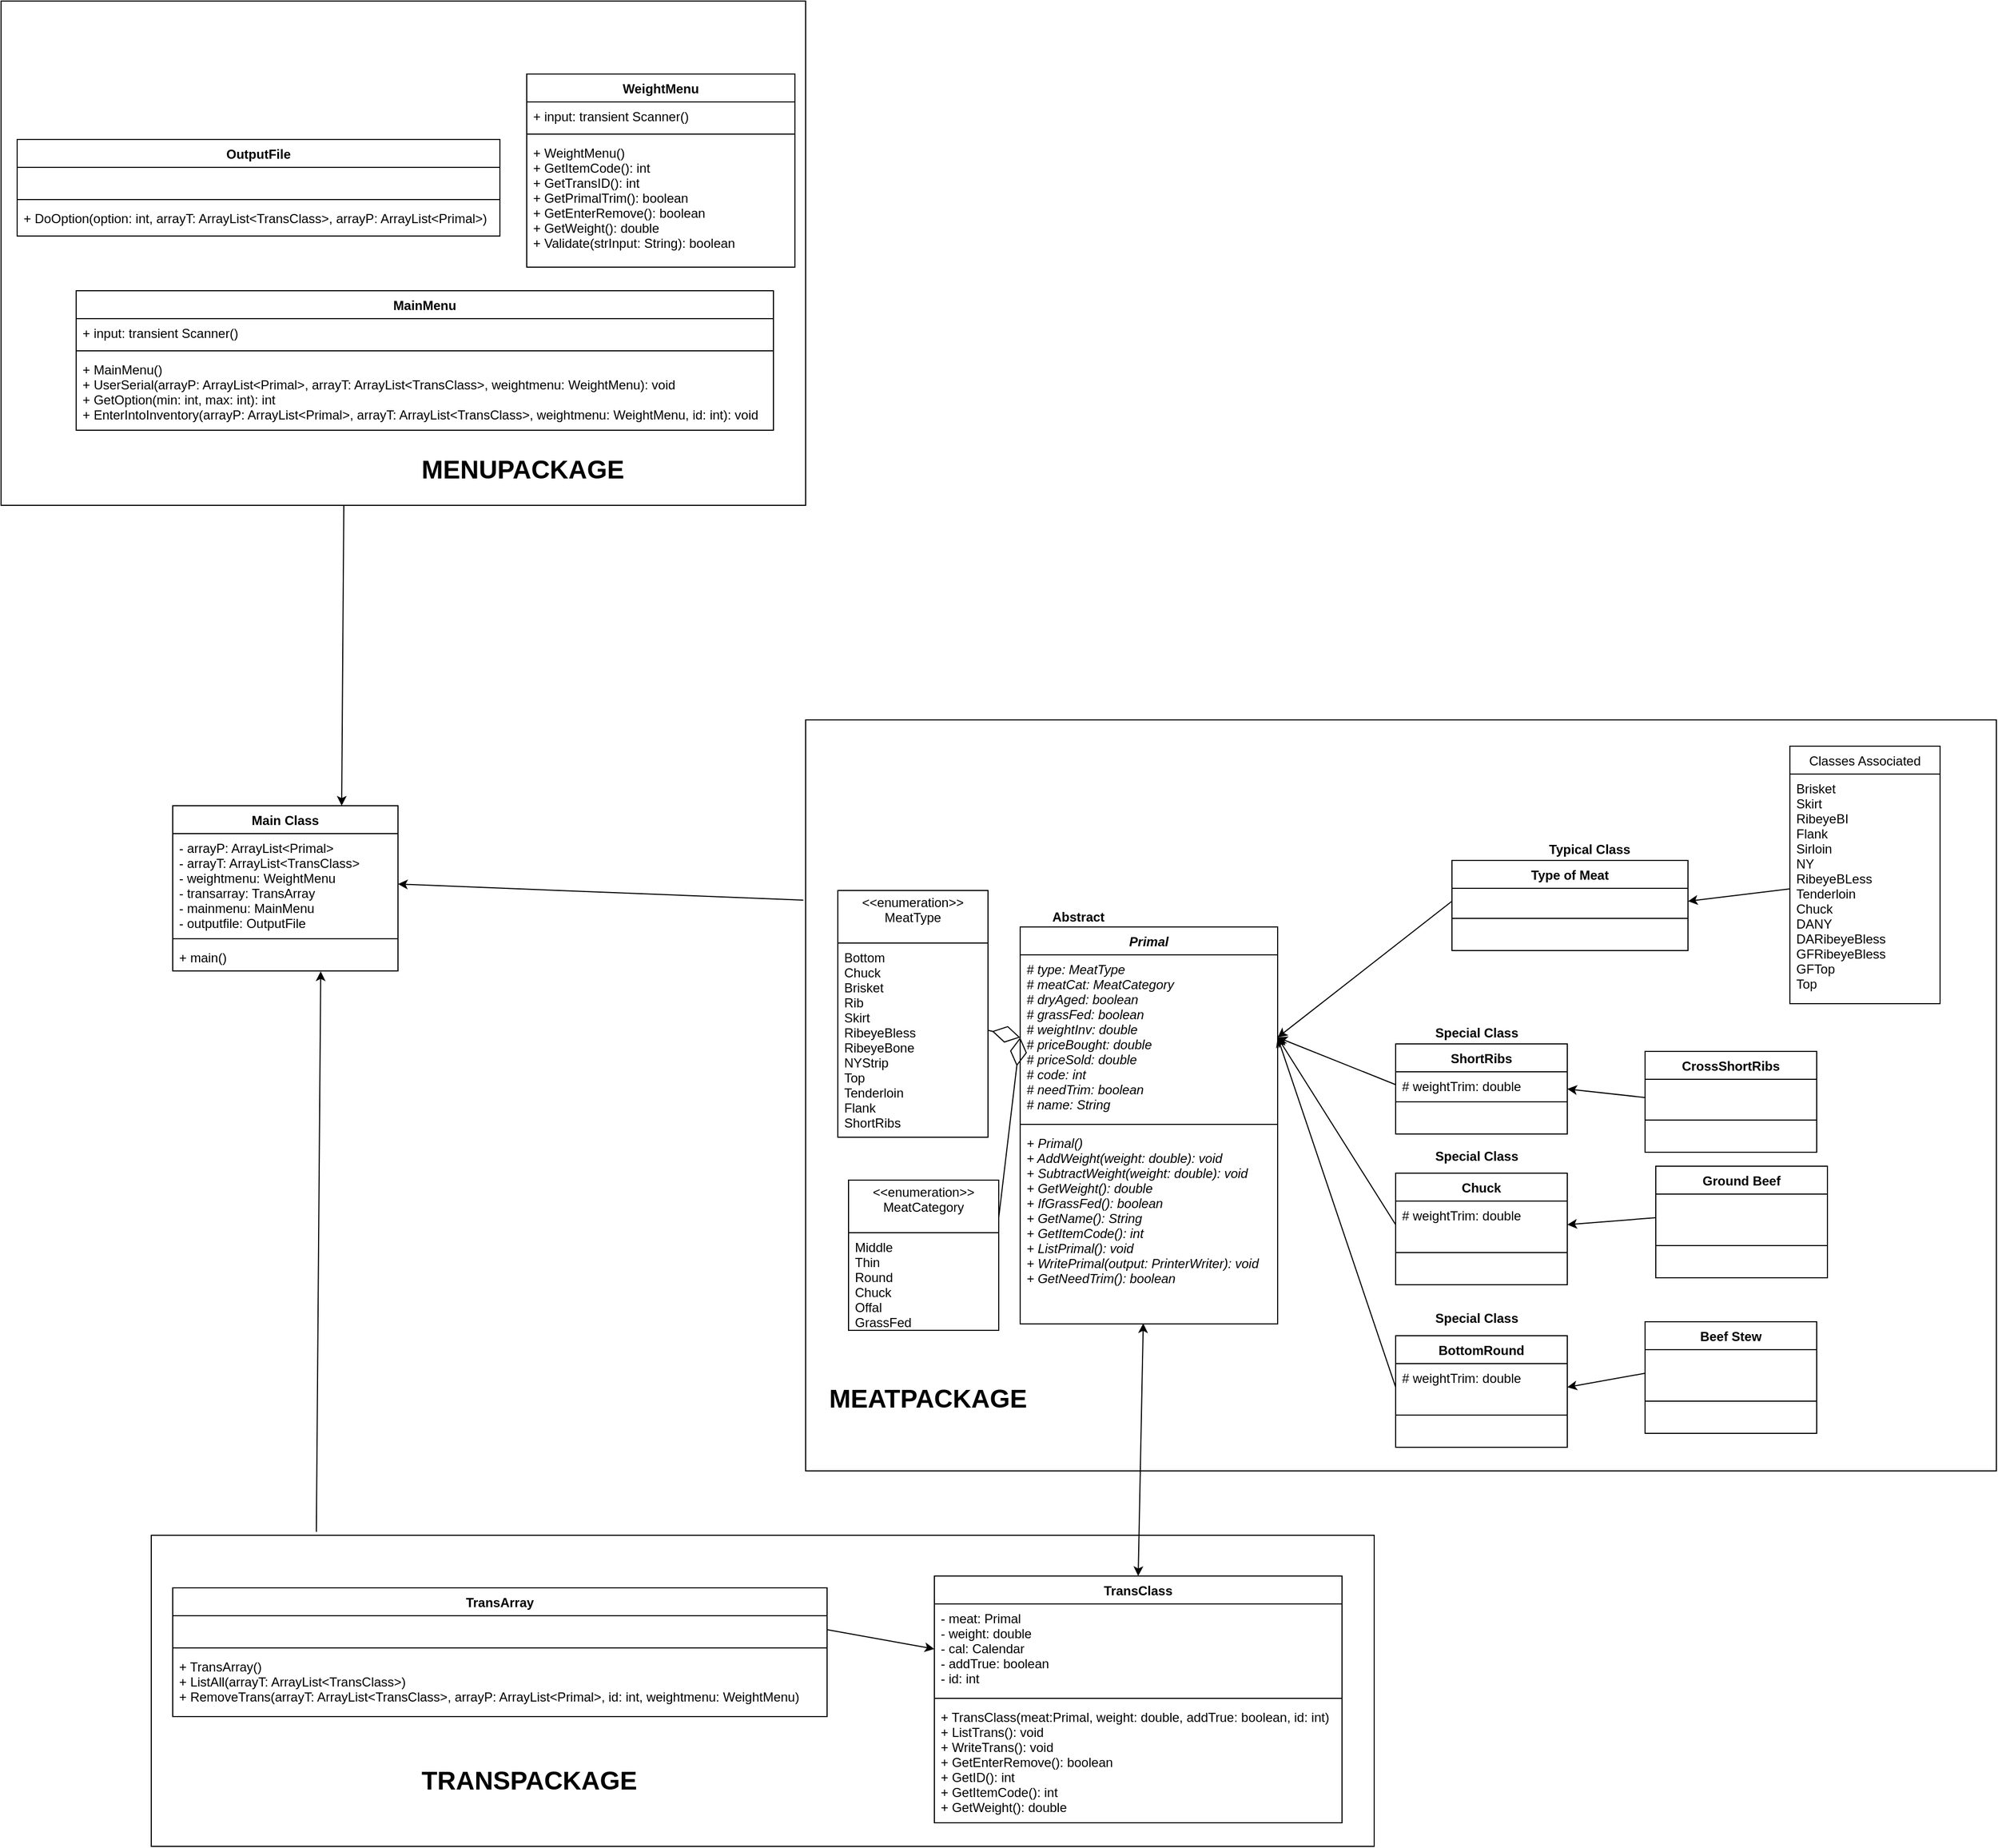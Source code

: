<mxfile version="10.6.2" type="device"><diagram id="G3YQ6Z1YevqquxnDba7E" name="Page-1"><mxGraphModel dx="2100" dy="1601" grid="1" gridSize="10" guides="1" tooltips="1" connect="1" arrows="1" fold="1" page="1" pageScale="1" pageWidth="850" pageHeight="1100" math="0" shadow="0"><root><mxCell id="0"/><mxCell id="1" parent="0"/><mxCell id="dfdmx42F5yaDEraZckEY-161" value="" style="rounded=0;whiteSpace=wrap;html=1;" vertex="1" parent="1"><mxGeometry x="-770" y="-830" width="750" height="470" as="geometry"/></mxCell><mxCell id="dfdmx42F5yaDEraZckEY-145" value="" style="rounded=0;whiteSpace=wrap;html=1;" vertex="1" parent="1"><mxGeometry x="-20" y="-160" width="1110" height="700" as="geometry"/></mxCell><mxCell id="dfdmx42F5yaDEraZckEY-143" value="" style="rounded=0;whiteSpace=wrap;html=1;" vertex="1" parent="1"><mxGeometry x="-630" y="600" width="1140" height="290" as="geometry"/></mxCell><mxCell id="dfdmx42F5yaDEraZckEY-17" value="Main Class" style="swimlane;fontStyle=1;align=center;verticalAlign=top;childLayout=stackLayout;horizontal=1;startSize=26;horizontalStack=0;resizeParent=1;resizeParentMax=0;resizeLast=0;collapsible=1;marginBottom=0;" vertex="1" parent="1"><mxGeometry x="-610" y="-80" width="210" height="154" as="geometry"/></mxCell><mxCell id="dfdmx42F5yaDEraZckEY-18" value="- arrayP: ArrayList&lt;Primal&gt;&#10;- arrayT: ArrayList&lt;TransClass&gt;&#10;- weightmenu: WeightMenu&#10;- transarray: TransArray&#10;- mainmenu: MainMenu&#10;- outputfile: OutputFile&#10;&#10;" style="text;strokeColor=none;fillColor=none;align=left;verticalAlign=top;spacingLeft=4;spacingRight=4;overflow=hidden;rotatable=0;points=[[0,0.5],[1,0.5]];portConstraint=eastwest;" vertex="1" parent="dfdmx42F5yaDEraZckEY-17"><mxGeometry y="26" width="210" height="94" as="geometry"/></mxCell><mxCell id="dfdmx42F5yaDEraZckEY-19" value="" style="line;strokeWidth=1;fillColor=none;align=left;verticalAlign=middle;spacingTop=-1;spacingLeft=3;spacingRight=3;rotatable=0;labelPosition=right;points=[];portConstraint=eastwest;" vertex="1" parent="dfdmx42F5yaDEraZckEY-17"><mxGeometry y="120" width="210" height="8" as="geometry"/></mxCell><mxCell id="dfdmx42F5yaDEraZckEY-20" value="+ main()" style="text;strokeColor=none;fillColor=none;align=left;verticalAlign=top;spacingLeft=4;spacingRight=4;overflow=hidden;rotatable=0;points=[[0,0.5],[1,0.5]];portConstraint=eastwest;" vertex="1" parent="dfdmx42F5yaDEraZckEY-17"><mxGeometry y="128" width="210" height="26" as="geometry"/></mxCell><mxCell id="dfdmx42F5yaDEraZckEY-23" value="Chuck" style="swimlane;fontStyle=1;align=center;verticalAlign=top;childLayout=stackLayout;horizontal=1;startSize=26;horizontalStack=0;resizeParent=1;resizeParentMax=0;resizeLast=0;collapsible=1;marginBottom=0;" vertex="1" parent="1"><mxGeometry x="530" y="262.5" width="160" height="104" as="geometry"/></mxCell><mxCell id="dfdmx42F5yaDEraZckEY-24" value="# weightTrim: double&#10;&#10;" style="text;strokeColor=none;fillColor=none;align=left;verticalAlign=top;spacingLeft=4;spacingRight=4;overflow=hidden;rotatable=0;points=[[0,0.5],[1,0.5]];portConstraint=eastwest;" vertex="1" parent="dfdmx42F5yaDEraZckEY-23"><mxGeometry y="26" width="160" height="44" as="geometry"/></mxCell><mxCell id="dfdmx42F5yaDEraZckEY-25" value="" style="line;strokeWidth=1;fillColor=none;align=left;verticalAlign=middle;spacingTop=-1;spacingLeft=3;spacingRight=3;rotatable=0;labelPosition=right;points=[];portConstraint=eastwest;" vertex="1" parent="dfdmx42F5yaDEraZckEY-23"><mxGeometry y="70" width="160" height="8" as="geometry"/></mxCell><mxCell id="dfdmx42F5yaDEraZckEY-26" value=" " style="text;strokeColor=none;fillColor=none;align=left;verticalAlign=top;spacingLeft=4;spacingRight=4;overflow=hidden;rotatable=0;points=[[0,0.5],[1,0.5]];portConstraint=eastwest;" vertex="1" parent="dfdmx42F5yaDEraZckEY-23"><mxGeometry y="78" width="160" height="26" as="geometry"/></mxCell><mxCell id="dfdmx42F5yaDEraZckEY-44" value="Ground Beef" style="swimlane;fontStyle=1;align=center;verticalAlign=top;childLayout=stackLayout;horizontal=1;startSize=26;horizontalStack=0;resizeParent=1;resizeParentMax=0;resizeLast=0;collapsible=1;marginBottom=0;" vertex="1" parent="1"><mxGeometry x="772.5" y="256" width="160" height="104" as="geometry"/></mxCell><mxCell id="dfdmx42F5yaDEraZckEY-45" value=" &#10;" style="text;strokeColor=none;fillColor=none;align=left;verticalAlign=top;spacingLeft=4;spacingRight=4;overflow=hidden;rotatable=0;points=[[0,0.5],[1,0.5]];portConstraint=eastwest;" vertex="1" parent="dfdmx42F5yaDEraZckEY-44"><mxGeometry y="26" width="160" height="44" as="geometry"/></mxCell><mxCell id="dfdmx42F5yaDEraZckEY-46" value="" style="line;strokeWidth=1;fillColor=none;align=left;verticalAlign=middle;spacingTop=-1;spacingLeft=3;spacingRight=3;rotatable=0;labelPosition=right;points=[];portConstraint=eastwest;" vertex="1" parent="dfdmx42F5yaDEraZckEY-44"><mxGeometry y="70" width="160" height="8" as="geometry"/></mxCell><mxCell id="dfdmx42F5yaDEraZckEY-47" value=" " style="text;strokeColor=none;fillColor=none;align=left;verticalAlign=top;spacingLeft=4;spacingRight=4;overflow=hidden;rotatable=0;points=[[0,0.5],[1,0.5]];portConstraint=eastwest;" vertex="1" parent="dfdmx42F5yaDEraZckEY-44"><mxGeometry y="78" width="160" height="26" as="geometry"/></mxCell><mxCell id="dfdmx42F5yaDEraZckEY-57" value="Type of Meat" style="swimlane;fontStyle=1;align=center;verticalAlign=top;childLayout=stackLayout;horizontal=1;startSize=26;horizontalStack=0;resizeParent=1;resizeParentMax=0;resizeLast=0;collapsible=1;marginBottom=0;" vertex="1" parent="1"><mxGeometry x="582.5" y="-29" width="220" height="84" as="geometry"/></mxCell><mxCell id="dfdmx42F5yaDEraZckEY-58" value=" " style="text;strokeColor=none;fillColor=none;align=left;verticalAlign=top;spacingLeft=4;spacingRight=4;overflow=hidden;rotatable=0;points=[[0,0.5],[1,0.5]];portConstraint=eastwest;" vertex="1" parent="dfdmx42F5yaDEraZckEY-57"><mxGeometry y="26" width="220" height="24" as="geometry"/></mxCell><mxCell id="dfdmx42F5yaDEraZckEY-59" value="" style="line;strokeWidth=1;fillColor=none;align=left;verticalAlign=middle;spacingTop=-1;spacingLeft=3;spacingRight=3;rotatable=0;labelPosition=right;points=[];portConstraint=eastwest;" vertex="1" parent="dfdmx42F5yaDEraZckEY-57"><mxGeometry y="50" width="220" height="8" as="geometry"/></mxCell><mxCell id="dfdmx42F5yaDEraZckEY-60" value=" " style="text;strokeColor=none;fillColor=none;align=left;verticalAlign=top;spacingLeft=4;spacingRight=4;overflow=hidden;rotatable=0;points=[[0,0.5],[1,0.5]];portConstraint=eastwest;" vertex="1" parent="dfdmx42F5yaDEraZckEY-57"><mxGeometry y="58" width="220" height="26" as="geometry"/></mxCell><mxCell id="dfdmx42F5yaDEraZckEY-62" value="ShortRibs" style="swimlane;fontStyle=1;align=center;verticalAlign=top;childLayout=stackLayout;horizontal=1;startSize=26;horizontalStack=0;resizeParent=1;resizeParentMax=0;resizeLast=0;collapsible=1;marginBottom=0;" vertex="1" parent="1"><mxGeometry x="530" y="142" width="160" height="84" as="geometry"/></mxCell><mxCell id="dfdmx42F5yaDEraZckEY-63" value="# weightTrim: double&#10;" style="text;strokeColor=none;fillColor=none;align=left;verticalAlign=top;spacingLeft=4;spacingRight=4;overflow=hidden;rotatable=0;points=[[0,0.5],[1,0.5]];portConstraint=eastwest;" vertex="1" parent="dfdmx42F5yaDEraZckEY-62"><mxGeometry y="26" width="160" height="24" as="geometry"/></mxCell><mxCell id="dfdmx42F5yaDEraZckEY-64" value="" style="line;strokeWidth=1;fillColor=none;align=left;verticalAlign=middle;spacingTop=-1;spacingLeft=3;spacingRight=3;rotatable=0;labelPosition=right;points=[];portConstraint=eastwest;" vertex="1" parent="dfdmx42F5yaDEraZckEY-62"><mxGeometry y="50" width="160" height="8" as="geometry"/></mxCell><mxCell id="dfdmx42F5yaDEraZckEY-65" value=" " style="text;strokeColor=none;fillColor=none;align=left;verticalAlign=top;spacingLeft=4;spacingRight=4;overflow=hidden;rotatable=0;points=[[0,0.5],[1,0.5]];portConstraint=eastwest;" vertex="1" parent="dfdmx42F5yaDEraZckEY-62"><mxGeometry y="58" width="160" height="26" as="geometry"/></mxCell><mxCell id="dfdmx42F5yaDEraZckEY-67" value="" style="endArrow=classic;html=1;exitX=0;exitY=0.5;exitDx=0;exitDy=0;entryX=1;entryY=0.5;entryDx=0;entryDy=0;" edge="1" parent="1" source="dfdmx42F5yaDEraZckEY-45" target="dfdmx42F5yaDEraZckEY-24"><mxGeometry width="50" height="50" relative="1" as="geometry"><mxPoint x="715" y="445" as="sourcePoint"/><mxPoint x="635" y="709" as="targetPoint"/></mxGeometry></mxCell><mxCell id="dfdmx42F5yaDEraZckEY-68" value="Primal" style="swimlane;fontStyle=3;align=center;verticalAlign=top;childLayout=stackLayout;horizontal=1;startSize=26;horizontalStack=0;resizeParent=1;resizeParentMax=0;resizeLast=0;collapsible=1;marginBottom=0;" vertex="1" parent="1"><mxGeometry x="180" y="33" width="240" height="370" as="geometry"/></mxCell><mxCell id="dfdmx42F5yaDEraZckEY-69" value="# type: MeatType&#10;# meatCat: MeatCategory&#10;# dryAged: boolean&#10;# grassFed: boolean&#10;# weightInv: double&#10;# priceBought: double&#10;# priceSold: double&#10;# code: int&#10;# needTrim: boolean&#10;# name: String&#10;" style="text;strokeColor=none;fillColor=none;align=left;verticalAlign=top;spacingLeft=4;spacingRight=4;overflow=hidden;rotatable=0;points=[[0,0.5],[1,0.5]];portConstraint=eastwest;fontStyle=2" vertex="1" parent="dfdmx42F5yaDEraZckEY-68"><mxGeometry y="26" width="240" height="154" as="geometry"/></mxCell><mxCell id="dfdmx42F5yaDEraZckEY-70" value="" style="line;strokeWidth=1;fillColor=none;align=left;verticalAlign=middle;spacingTop=-1;spacingLeft=3;spacingRight=3;rotatable=0;labelPosition=right;points=[];portConstraint=eastwest;" vertex="1" parent="dfdmx42F5yaDEraZckEY-68"><mxGeometry y="180" width="240" height="8" as="geometry"/></mxCell><mxCell id="dfdmx42F5yaDEraZckEY-71" value="+ Primal()&#10;+ AddWeight(weight: double): void&#10;+ SubtractWeight(weight: double): void&#10;+ GetWeight(): double&#10;+ IfGrassFed(): boolean&#10;+ GetName(): String&#10;+ GetItemCode(): int&#10;+ ListPrimal(): void&#10;+ WritePrimal(output: PrinterWriter): void&#10;+ GetNeedTrim(): boolean&#10;" style="text;strokeColor=none;fillColor=none;align=left;verticalAlign=top;spacingLeft=4;spacingRight=4;overflow=hidden;rotatable=0;points=[[0,0.5],[1,0.5]];portConstraint=eastwest;fontStyle=2" vertex="1" parent="dfdmx42F5yaDEraZckEY-68"><mxGeometry y="188" width="240" height="182" as="geometry"/></mxCell><mxCell id="dfdmx42F5yaDEraZckEY-77" value="" style="endArrow=diamondThin;endFill=0;endSize=24;html=1;entryX=0;entryY=0.5;entryDx=0;entryDy=0;" edge="1" parent="1" source="dfdmx42F5yaDEraZckEY-86" target="dfdmx42F5yaDEraZckEY-69"><mxGeometry width="160" relative="1" as="geometry"><mxPoint x="140" y="252" as="sourcePoint"/><mxPoint x="120" y="224" as="targetPoint"/></mxGeometry></mxCell><mxCell id="dfdmx42F5yaDEraZckEY-86" value="&lt;&lt;enumeration&gt;&gt;&#10;MeatType&#10;" style="swimlane;fontStyle=0;childLayout=stackLayout;horizontal=1;startSize=49;fillColor=none;horizontalStack=0;resizeParent=1;resizeParentMax=0;resizeLast=0;collapsible=1;marginBottom=0;" vertex="1" parent="1"><mxGeometry x="10" y="-1" width="140" height="230" as="geometry"><mxRectangle y="140" width="160" height="49" as="alternateBounds"/></mxGeometry></mxCell><mxCell id="dfdmx42F5yaDEraZckEY-87" value="Bottom&#10;Chuck&#10;Brisket&#10;Rib&#10;Skirt&#10;RibeyeBless&#10;RibeyeBone&#10;NYStrip&#10;Top&#10;Tenderloin&#10;Flank&#10;ShortRibs&#10;" style="text;strokeColor=none;fillColor=none;align=left;verticalAlign=top;spacingLeft=4;spacingRight=4;overflow=hidden;rotatable=0;points=[[0,0.5],[1,0.5]];portConstraint=eastwest;" vertex="1" parent="dfdmx42F5yaDEraZckEY-86"><mxGeometry y="49" width="140" height="181" as="geometry"/></mxCell><mxCell id="dfdmx42F5yaDEraZckEY-90" value="&lt;&lt;enumeration&gt;&gt;&#10;MeatCategory&#10;" style="swimlane;fontStyle=0;childLayout=stackLayout;horizontal=1;startSize=49;fillColor=none;horizontalStack=0;resizeParent=1;resizeParentMax=0;resizeLast=0;collapsible=1;marginBottom=0;" vertex="1" parent="1"><mxGeometry x="20" y="269" width="140" height="140" as="geometry"><mxRectangle y="140" width="160" height="49" as="alternateBounds"/></mxGeometry></mxCell><mxCell id="dfdmx42F5yaDEraZckEY-91" value="Middle&#10;Thin&#10;Round&#10;Chuck&#10;Offal&#10;GrassFed&#10;" style="text;strokeColor=none;fillColor=none;align=left;verticalAlign=top;spacingLeft=4;spacingRight=4;overflow=hidden;rotatable=0;points=[[0,0.5],[1,0.5]];portConstraint=eastwest;" vertex="1" parent="dfdmx42F5yaDEraZckEY-90"><mxGeometry y="49" width="140" height="91" as="geometry"/></mxCell><mxCell id="dfdmx42F5yaDEraZckEY-93" value="" style="endArrow=diamondThin;endFill=0;endSize=24;html=1;entryX=0;entryY=0.5;entryDx=0;entryDy=0;exitX=1;exitY=0.25;exitDx=0;exitDy=0;" edge="1" parent="1" source="dfdmx42F5yaDEraZckEY-90" target="dfdmx42F5yaDEraZckEY-69"><mxGeometry width="160" relative="1" as="geometry"><mxPoint x="305" y="326.318" as="sourcePoint"/><mxPoint x="345" y="272.5" as="targetPoint"/></mxGeometry></mxCell><mxCell id="dfdmx42F5yaDEraZckEY-96" value="&lt;b&gt;Abstract&lt;/b&gt;" style="text;html=1;resizable=0;points=[];autosize=1;align=left;verticalAlign=top;spacingTop=-4;" vertex="1" parent="1"><mxGeometry x="208" y="14" width="60" height="20" as="geometry"/></mxCell><mxCell id="dfdmx42F5yaDEraZckEY-97" value="&lt;b&gt;Typical Class&lt;/b&gt;" style="text;html=1;resizable=0;points=[];autosize=1;align=left;verticalAlign=top;spacingTop=-4;" vertex="1" parent="1"><mxGeometry x="670.5" y="-49.5" width="90" height="20" as="geometry"/></mxCell><mxCell id="dfdmx42F5yaDEraZckEY-98" value="Classes Associated" style="swimlane;fontStyle=0;childLayout=stackLayout;horizontal=1;startSize=26;fillColor=none;horizontalStack=0;resizeParent=1;resizeParentMax=0;resizeLast=0;collapsible=1;marginBottom=0;" vertex="1" parent="1"><mxGeometry x="897.5" y="-135.5" width="140" height="240" as="geometry"/></mxCell><mxCell id="dfdmx42F5yaDEraZckEY-99" value="Brisket&#10;Skirt&#10;RibeyeBI&#10;Flank&#10;Sirloin&#10;NY&#10;RibeyeBLess&#10;Tenderloin&#10;Chuck&#10;DANY&#10;DARibeyeBless&#10;GFRibeyeBless&#10;GFTop&#10;Top&#10;" style="text;strokeColor=none;fillColor=none;align=left;verticalAlign=top;spacingLeft=4;spacingRight=4;overflow=hidden;rotatable=0;points=[[0,0.5],[1,0.5]];portConstraint=eastwest;" vertex="1" parent="dfdmx42F5yaDEraZckEY-98"><mxGeometry y="26" width="140" height="214" as="geometry"/></mxCell><mxCell id="dfdmx42F5yaDEraZckEY-102" value="" style="endArrow=classic;html=1;entryX=1;entryY=0.5;entryDx=0;entryDy=0;exitX=0;exitY=0.5;exitDx=0;exitDy=0;" edge="1" parent="1" source="dfdmx42F5yaDEraZckEY-99" target="dfdmx42F5yaDEraZckEY-58"><mxGeometry width="50" height="50" relative="1" as="geometry"><mxPoint x="916.5" y="104.5" as="sourcePoint"/><mxPoint x="857.5" y="6.5" as="targetPoint"/></mxGeometry></mxCell><mxCell id="dfdmx42F5yaDEraZckEY-103" value="CrossShortRibs" style="swimlane;fontStyle=1;align=center;verticalAlign=top;childLayout=stackLayout;horizontal=1;startSize=26;horizontalStack=0;resizeParent=1;resizeParentMax=0;resizeLast=0;collapsible=1;marginBottom=0;" vertex="1" parent="1"><mxGeometry x="762.5" y="149" width="160" height="94" as="geometry"/></mxCell><mxCell id="dfdmx42F5yaDEraZckEY-104" value=" &#10;" style="text;strokeColor=none;fillColor=none;align=left;verticalAlign=top;spacingLeft=4;spacingRight=4;overflow=hidden;rotatable=0;points=[[0,0.5],[1,0.5]];portConstraint=eastwest;" vertex="1" parent="dfdmx42F5yaDEraZckEY-103"><mxGeometry y="26" width="160" height="34" as="geometry"/></mxCell><mxCell id="dfdmx42F5yaDEraZckEY-105" value="" style="line;strokeWidth=1;fillColor=none;align=left;verticalAlign=middle;spacingTop=-1;spacingLeft=3;spacingRight=3;rotatable=0;labelPosition=right;points=[];portConstraint=eastwest;" vertex="1" parent="dfdmx42F5yaDEraZckEY-103"><mxGeometry y="60" width="160" height="8" as="geometry"/></mxCell><mxCell id="dfdmx42F5yaDEraZckEY-106" value=" " style="text;strokeColor=none;fillColor=none;align=left;verticalAlign=top;spacingLeft=4;spacingRight=4;overflow=hidden;rotatable=0;points=[[0,0.5],[1,0.5]];portConstraint=eastwest;" vertex="1" parent="dfdmx42F5yaDEraZckEY-103"><mxGeometry y="68" width="160" height="26" as="geometry"/></mxCell><mxCell id="dfdmx42F5yaDEraZckEY-51" value="" style="endArrow=classic;html=1;exitX=0;exitY=0.5;exitDx=0;exitDy=0;entryX=1;entryY=0.5;entryDx=0;entryDy=0;" edge="1" parent="1" source="dfdmx42F5yaDEraZckEY-24" target="dfdmx42F5yaDEraZckEY-69"><mxGeometry width="50" height="50" relative="1" as="geometry"><mxPoint x="715" y="706.5" as="sourcePoint"/><mxPoint x="655" y="132.5" as="targetPoint"/></mxGeometry></mxCell><mxCell id="dfdmx42F5yaDEraZckEY-66" value="" style="endArrow=classic;html=1;entryX=1;entryY=0.5;entryDx=0;entryDy=0;exitX=0;exitY=0.5;exitDx=0;exitDy=0;" edge="1" parent="1" source="dfdmx42F5yaDEraZckEY-63" target="dfdmx42F5yaDEraZckEY-69"><mxGeometry width="50" height="50" relative="1" as="geometry"><mxPoint x="675" y="235.5" as="sourcePoint"/><mxPoint x="655" y="132.5" as="targetPoint"/></mxGeometry></mxCell><mxCell id="dfdmx42F5yaDEraZckEY-61" value="" style="endArrow=classic;html=1;entryX=1;entryY=0.5;entryDx=0;entryDy=0;exitX=0;exitY=0.5;exitDx=0;exitDy=0;" edge="1" parent="1" source="dfdmx42F5yaDEraZckEY-58" target="dfdmx42F5yaDEraZckEY-69"><mxGeometry width="50" height="50" relative="1" as="geometry"><mxPoint x="420" y="494" as="sourcePoint"/><mxPoint x="380" y="335" as="targetPoint"/></mxGeometry></mxCell><mxCell id="dfdmx42F5yaDEraZckEY-107" value="" style="endArrow=classic;html=1;entryX=1;entryY=0.5;entryDx=0;entryDy=0;exitX=0;exitY=0.5;exitDx=0;exitDy=0;" edge="1" parent="1" source="dfdmx42F5yaDEraZckEY-104" target="dfdmx42F5yaDEraZckEY-62"><mxGeometry width="50" height="50" relative="1" as="geometry"><mxPoint x="725" y="229" as="sourcePoint"/><mxPoint x="475" y="160" as="targetPoint"/></mxGeometry></mxCell><mxCell id="dfdmx42F5yaDEraZckEY-113" value="&lt;b&gt;Special Class&lt;/b&gt;" style="text;html=1;resizable=0;points=[];autosize=1;align=left;verticalAlign=top;spacingTop=-4;" vertex="1" parent="1"><mxGeometry x="565" y="122" width="90" height="20" as="geometry"/></mxCell><mxCell id="dfdmx42F5yaDEraZckEY-114" value="&lt;b&gt;Special Class&lt;/b&gt;" style="text;html=1;resizable=0;points=[];autosize=1;align=left;verticalAlign=top;spacingTop=-4;" vertex="1" parent="1"><mxGeometry x="565" y="236.5" width="90" height="20" as="geometry"/></mxCell><mxCell id="dfdmx42F5yaDEraZckEY-115" value="BottomRound" style="swimlane;fontStyle=1;align=center;verticalAlign=top;childLayout=stackLayout;horizontal=1;startSize=26;horizontalStack=0;resizeParent=1;resizeParentMax=0;resizeLast=0;collapsible=1;marginBottom=0;" vertex="1" parent="1"><mxGeometry x="530" y="414" width="160" height="104" as="geometry"/></mxCell><mxCell id="dfdmx42F5yaDEraZckEY-116" value="# weightTrim: double&#10;&#10;" style="text;strokeColor=none;fillColor=none;align=left;verticalAlign=top;spacingLeft=4;spacingRight=4;overflow=hidden;rotatable=0;points=[[0,0.5],[1,0.5]];portConstraint=eastwest;" vertex="1" parent="dfdmx42F5yaDEraZckEY-115"><mxGeometry y="26" width="160" height="44" as="geometry"/></mxCell><mxCell id="dfdmx42F5yaDEraZckEY-117" value="" style="line;strokeWidth=1;fillColor=none;align=left;verticalAlign=middle;spacingTop=-1;spacingLeft=3;spacingRight=3;rotatable=0;labelPosition=right;points=[];portConstraint=eastwest;" vertex="1" parent="dfdmx42F5yaDEraZckEY-115"><mxGeometry y="70" width="160" height="8" as="geometry"/></mxCell><mxCell id="dfdmx42F5yaDEraZckEY-118" value=" " style="text;strokeColor=none;fillColor=none;align=left;verticalAlign=top;spacingLeft=4;spacingRight=4;overflow=hidden;rotatable=0;points=[[0,0.5],[1,0.5]];portConstraint=eastwest;" vertex="1" parent="dfdmx42F5yaDEraZckEY-115"><mxGeometry y="78" width="160" height="26" as="geometry"/></mxCell><mxCell id="dfdmx42F5yaDEraZckEY-119" value="&lt;b&gt;Special Class&lt;/b&gt;" style="text;html=1;resizable=0;points=[];autosize=1;align=left;verticalAlign=top;spacingTop=-4;" vertex="1" parent="1"><mxGeometry x="565" y="388" width="90" height="20" as="geometry"/></mxCell><mxCell id="dfdmx42F5yaDEraZckEY-120" value="" style="endArrow=classic;html=1;entryX=1;entryY=0.5;entryDx=0;entryDy=0;exitX=0;exitY=0.5;exitDx=0;exitDy=0;" edge="1" parent="1" source="dfdmx42F5yaDEraZckEY-116" target="dfdmx42F5yaDEraZckEY-69"><mxGeometry width="50" height="50" relative="1" as="geometry"><mxPoint x="20" y="650" as="sourcePoint"/><mxPoint x="70" y="600" as="targetPoint"/></mxGeometry></mxCell><mxCell id="dfdmx42F5yaDEraZckEY-121" value="Beef Stew" style="swimlane;fontStyle=1;align=center;verticalAlign=top;childLayout=stackLayout;horizontal=1;startSize=26;horizontalStack=0;resizeParent=1;resizeParentMax=0;resizeLast=0;collapsible=1;marginBottom=0;" vertex="1" parent="1"><mxGeometry x="762.5" y="401" width="160" height="104" as="geometry"/></mxCell><mxCell id="dfdmx42F5yaDEraZckEY-122" value=" &#10;" style="text;strokeColor=none;fillColor=none;align=left;verticalAlign=top;spacingLeft=4;spacingRight=4;overflow=hidden;rotatable=0;points=[[0,0.5],[1,0.5]];portConstraint=eastwest;" vertex="1" parent="dfdmx42F5yaDEraZckEY-121"><mxGeometry y="26" width="160" height="44" as="geometry"/></mxCell><mxCell id="dfdmx42F5yaDEraZckEY-123" value="" style="line;strokeWidth=1;fillColor=none;align=left;verticalAlign=middle;spacingTop=-1;spacingLeft=3;spacingRight=3;rotatable=0;labelPosition=right;points=[];portConstraint=eastwest;" vertex="1" parent="dfdmx42F5yaDEraZckEY-121"><mxGeometry y="70" width="160" height="8" as="geometry"/></mxCell><mxCell id="dfdmx42F5yaDEraZckEY-124" value=" " style="text;strokeColor=none;fillColor=none;align=left;verticalAlign=top;spacingLeft=4;spacingRight=4;overflow=hidden;rotatable=0;points=[[0,0.5],[1,0.5]];portConstraint=eastwest;" vertex="1" parent="dfdmx42F5yaDEraZckEY-121"><mxGeometry y="78" width="160" height="26" as="geometry"/></mxCell><mxCell id="dfdmx42F5yaDEraZckEY-125" value="" style="endArrow=classic;html=1;exitX=0;exitY=0.5;exitDx=0;exitDy=0;entryX=1;entryY=0.5;entryDx=0;entryDy=0;" edge="1" parent="1" source="dfdmx42F5yaDEraZckEY-122" target="dfdmx42F5yaDEraZckEY-116"><mxGeometry width="50" height="50" relative="1" as="geometry"><mxPoint x="782.5" y="314" as="sourcePoint"/><mxPoint x="700.5" y="321" as="targetPoint"/></mxGeometry></mxCell><mxCell id="dfdmx42F5yaDEraZckEY-126" value="TransClass" style="swimlane;fontStyle=1;align=center;verticalAlign=top;childLayout=stackLayout;horizontal=1;startSize=26;horizontalStack=0;resizeParent=1;resizeParentMax=0;resizeLast=0;collapsible=1;marginBottom=0;" vertex="1" parent="1"><mxGeometry x="100" y="638" width="380" height="230" as="geometry"/></mxCell><mxCell id="dfdmx42F5yaDEraZckEY-127" value="- meat: Primal&#10;- weight: double&#10;- cal: Calendar&#10;- addTrue: boolean&#10;- id: int&#10;" style="text;strokeColor=none;fillColor=none;align=left;verticalAlign=top;spacingLeft=4;spacingRight=4;overflow=hidden;rotatable=0;points=[[0,0.5],[1,0.5]];portConstraint=eastwest;" vertex="1" parent="dfdmx42F5yaDEraZckEY-126"><mxGeometry y="26" width="380" height="84" as="geometry"/></mxCell><mxCell id="dfdmx42F5yaDEraZckEY-128" value="" style="line;strokeWidth=1;fillColor=none;align=left;verticalAlign=middle;spacingTop=-1;spacingLeft=3;spacingRight=3;rotatable=0;labelPosition=right;points=[];portConstraint=eastwest;" vertex="1" parent="dfdmx42F5yaDEraZckEY-126"><mxGeometry y="110" width="380" height="8" as="geometry"/></mxCell><mxCell id="dfdmx42F5yaDEraZckEY-129" value="+ TransClass(meat:Primal, weight: double, addTrue: boolean, id: int)&#10;+ ListTrans(): void&#10;+ WriteTrans(): void&#10;+ GetEnterRemove(): boolean&#10;+ GetID(): int&#10;+ GetItemCode(): int&#10;+ GetWeight(): double&#10;" style="text;strokeColor=none;fillColor=none;align=left;verticalAlign=top;spacingLeft=4;spacingRight=4;overflow=hidden;rotatable=0;points=[[0,0.5],[1,0.5]];portConstraint=eastwest;" vertex="1" parent="dfdmx42F5yaDEraZckEY-126"><mxGeometry y="118" width="380" height="112" as="geometry"/></mxCell><mxCell id="dfdmx42F5yaDEraZckEY-136" value="" style="endArrow=classic;startArrow=classic;html=1;exitX=0.5;exitY=0;exitDx=0;exitDy=0;entryX=0.478;entryY=0.997;entryDx=0;entryDy=0;entryPerimeter=0;" edge="1" parent="1" source="dfdmx42F5yaDEraZckEY-126" target="dfdmx42F5yaDEraZckEY-71"><mxGeometry width="50" height="50" relative="1" as="geometry"><mxPoint x="280" y="470" as="sourcePoint"/><mxPoint x="330" y="420" as="targetPoint"/></mxGeometry></mxCell><mxCell id="dfdmx42F5yaDEraZckEY-137" value="TransArray" style="swimlane;fontStyle=1;align=center;verticalAlign=top;childLayout=stackLayout;horizontal=1;startSize=26;horizontalStack=0;resizeParent=1;resizeParentMax=0;resizeLast=0;collapsible=1;marginBottom=0;" vertex="1" parent="1"><mxGeometry x="-610" y="649" width="610" height="120" as="geometry"/></mxCell><mxCell id="dfdmx42F5yaDEraZckEY-138" value=" " style="text;strokeColor=none;fillColor=none;align=left;verticalAlign=top;spacingLeft=4;spacingRight=4;overflow=hidden;rotatable=0;points=[[0,0.5],[1,0.5]];portConstraint=eastwest;" vertex="1" parent="dfdmx42F5yaDEraZckEY-137"><mxGeometry y="26" width="610" height="26" as="geometry"/></mxCell><mxCell id="dfdmx42F5yaDEraZckEY-139" value="" style="line;strokeWidth=1;fillColor=none;align=left;verticalAlign=middle;spacingTop=-1;spacingLeft=3;spacingRight=3;rotatable=0;labelPosition=right;points=[];portConstraint=eastwest;" vertex="1" parent="dfdmx42F5yaDEraZckEY-137"><mxGeometry y="52" width="610" height="8" as="geometry"/></mxCell><mxCell id="dfdmx42F5yaDEraZckEY-140" value="+ TransArray()&#10;+ ListAll(arrayT: ArrayList&lt;TransClass&gt;)&#10;+ RemoveTrans(arrayT: ArrayList&lt;TransClass&gt;, arrayP: ArrayList&lt;Primal&gt;, id: int, weightmenu: WeightMenu)&#10;&#10;" style="text;strokeColor=none;fillColor=none;align=left;verticalAlign=top;spacingLeft=4;spacingRight=4;overflow=hidden;rotatable=0;points=[[0,0.5],[1,0.5]];portConstraint=eastwest;" vertex="1" parent="dfdmx42F5yaDEraZckEY-137"><mxGeometry y="60" width="610" height="60" as="geometry"/></mxCell><mxCell id="dfdmx42F5yaDEraZckEY-141" value="" style="endArrow=classic;html=1;exitX=1;exitY=0.5;exitDx=0;exitDy=0;entryX=0;entryY=0.5;entryDx=0;entryDy=0;" edge="1" parent="1" source="dfdmx42F5yaDEraZckEY-138" target="dfdmx42F5yaDEraZckEY-127"><mxGeometry width="50" height="50" relative="1" as="geometry"><mxPoint x="20" y="680" as="sourcePoint"/><mxPoint x="70" y="630" as="targetPoint"/></mxGeometry></mxCell><mxCell id="dfdmx42F5yaDEraZckEY-144" value="&lt;b&gt;&lt;font style=&quot;font-size: 24px&quot;&gt;TRANSPACKAGE&lt;/font&gt;&lt;/b&gt;" style="text;html=1;resizable=0;points=[];autosize=1;align=left;verticalAlign=top;spacingTop=-4;" vertex="1" parent="1"><mxGeometry x="-380" y="812" width="220" height="20" as="geometry"/></mxCell><mxCell id="dfdmx42F5yaDEraZckEY-147" value="&lt;b&gt;&lt;font style=&quot;font-size: 24px&quot;&gt;MEATPACKAGE&lt;/font&gt;&lt;/b&gt;" style="text;html=1;resizable=0;points=[];autosize=1;align=left;verticalAlign=top;spacingTop=-4;" vertex="1" parent="1"><mxGeometry y="456" width="200" height="20" as="geometry"/></mxCell><mxCell id="dfdmx42F5yaDEraZckEY-149" value="WeightMenu" style="swimlane;fontStyle=1;align=center;verticalAlign=top;childLayout=stackLayout;horizontal=1;startSize=26;horizontalStack=0;resizeParent=1;resizeParentMax=0;resizeLast=0;collapsible=1;marginBottom=0;" vertex="1" parent="1"><mxGeometry x="-280" y="-762" width="250" height="180" as="geometry"/></mxCell><mxCell id="dfdmx42F5yaDEraZckEY-150" value="+ input: transient Scanner()" style="text;strokeColor=none;fillColor=none;align=left;verticalAlign=top;spacingLeft=4;spacingRight=4;overflow=hidden;rotatable=0;points=[[0,0.5],[1,0.5]];portConstraint=eastwest;" vertex="1" parent="dfdmx42F5yaDEraZckEY-149"><mxGeometry y="26" width="250" height="26" as="geometry"/></mxCell><mxCell id="dfdmx42F5yaDEraZckEY-151" value="" style="line;strokeWidth=1;fillColor=none;align=left;verticalAlign=middle;spacingTop=-1;spacingLeft=3;spacingRight=3;rotatable=0;labelPosition=right;points=[];portConstraint=eastwest;" vertex="1" parent="dfdmx42F5yaDEraZckEY-149"><mxGeometry y="52" width="250" height="8" as="geometry"/></mxCell><mxCell id="dfdmx42F5yaDEraZckEY-152" value="+ WeightMenu()&#10;+ GetItemCode(): int&#10;+ GetTransID(): int&#10;+ GetPrimalTrim(): boolean&#10;+ GetEnterRemove(): boolean&#10;+ GetWeight(): double&#10;+ Validate(strInput: String): boolean&#10;" style="text;strokeColor=none;fillColor=none;align=left;verticalAlign=top;spacingLeft=4;spacingRight=4;overflow=hidden;rotatable=0;points=[[0,0.5],[1,0.5]];portConstraint=eastwest;" vertex="1" parent="dfdmx42F5yaDEraZckEY-149"><mxGeometry y="60" width="250" height="120" as="geometry"/></mxCell><mxCell id="dfdmx42F5yaDEraZckEY-153" value="MainMenu" style="swimlane;fontStyle=1;align=center;verticalAlign=top;childLayout=stackLayout;horizontal=1;startSize=26;horizontalStack=0;resizeParent=1;resizeParentMax=0;resizeLast=0;collapsible=1;marginBottom=0;" vertex="1" parent="1"><mxGeometry x="-700" y="-560" width="650" height="130" as="geometry"/></mxCell><mxCell id="dfdmx42F5yaDEraZckEY-154" value="+ input: transient Scanner()" style="text;strokeColor=none;fillColor=none;align=left;verticalAlign=top;spacingLeft=4;spacingRight=4;overflow=hidden;rotatable=0;points=[[0,0.5],[1,0.5]];portConstraint=eastwest;" vertex="1" parent="dfdmx42F5yaDEraZckEY-153"><mxGeometry y="26" width="650" height="26" as="geometry"/></mxCell><mxCell id="dfdmx42F5yaDEraZckEY-155" value="" style="line;strokeWidth=1;fillColor=none;align=left;verticalAlign=middle;spacingTop=-1;spacingLeft=3;spacingRight=3;rotatable=0;labelPosition=right;points=[];portConstraint=eastwest;" vertex="1" parent="dfdmx42F5yaDEraZckEY-153"><mxGeometry y="52" width="650" height="8" as="geometry"/></mxCell><mxCell id="dfdmx42F5yaDEraZckEY-156" value="+ MainMenu()&#10;+ UserSerial(arrayP: ArrayList&lt;Primal&gt;, arrayT: ArrayList&lt;TransClass&gt;, weightmenu: WeightMenu): void&#10;+ GetOption(min: int, max: int): int&#10;+ EnterIntoInventory(arrayP: ArrayList&lt;Primal&gt;, arrayT: ArrayList&lt;TransClass&gt;, weightmenu: WeightMenu, id: int): void&#10;&#10;" style="text;strokeColor=none;fillColor=none;align=left;verticalAlign=top;spacingLeft=4;spacingRight=4;overflow=hidden;rotatable=0;points=[[0,0.5],[1,0.5]];portConstraint=eastwest;" vertex="1" parent="dfdmx42F5yaDEraZckEY-153"><mxGeometry y="60" width="650" height="70" as="geometry"/></mxCell><mxCell id="dfdmx42F5yaDEraZckEY-157" value="OutputFile" style="swimlane;fontStyle=1;align=center;verticalAlign=top;childLayout=stackLayout;horizontal=1;startSize=26;horizontalStack=0;resizeParent=1;resizeParentMax=0;resizeLast=0;collapsible=1;marginBottom=0;" vertex="1" parent="1"><mxGeometry x="-755" y="-701" width="450" height="90" as="geometry"/></mxCell><mxCell id="dfdmx42F5yaDEraZckEY-158" value=" " style="text;strokeColor=none;fillColor=none;align=left;verticalAlign=top;spacingLeft=4;spacingRight=4;overflow=hidden;rotatable=0;points=[[0,0.5],[1,0.5]];portConstraint=eastwest;" vertex="1" parent="dfdmx42F5yaDEraZckEY-157"><mxGeometry y="26" width="450" height="26" as="geometry"/></mxCell><mxCell id="dfdmx42F5yaDEraZckEY-159" value="" style="line;strokeWidth=1;fillColor=none;align=left;verticalAlign=middle;spacingTop=-1;spacingLeft=3;spacingRight=3;rotatable=0;labelPosition=right;points=[];portConstraint=eastwest;" vertex="1" parent="dfdmx42F5yaDEraZckEY-157"><mxGeometry y="52" width="450" height="8" as="geometry"/></mxCell><mxCell id="dfdmx42F5yaDEraZckEY-160" value="+ DoOption(option: int, arrayT: ArrayList&lt;TransClass&gt;, arrayP: ArrayList&lt;Primal&gt;)&#10;&#10;" style="text;strokeColor=none;fillColor=none;align=left;verticalAlign=top;spacingLeft=4;spacingRight=4;overflow=hidden;rotatable=0;points=[[0,0.5],[1,0.5]];portConstraint=eastwest;" vertex="1" parent="dfdmx42F5yaDEraZckEY-157"><mxGeometry y="60" width="450" height="30" as="geometry"/></mxCell><mxCell id="dfdmx42F5yaDEraZckEY-162" value="&lt;b&gt;&lt;font style=&quot;font-size: 24px&quot;&gt;MENUPACKAGE&lt;/font&gt;&lt;/b&gt;" style="text;html=1;resizable=0;points=[];autosize=1;align=left;verticalAlign=top;spacingTop=-4;" vertex="1" parent="1"><mxGeometry x="-380" y="-409.9" width="200" height="20" as="geometry"/></mxCell><mxCell id="dfdmx42F5yaDEraZckEY-163" value="" style="endArrow=classic;html=1;exitX=0.426;exitY=1;exitDx=0;exitDy=0;exitPerimeter=0;entryX=0.75;entryY=0;entryDx=0;entryDy=0;" edge="1" parent="1" source="dfdmx42F5yaDEraZckEY-161" target="dfdmx42F5yaDEraZckEY-17"><mxGeometry width="50" height="50" relative="1" as="geometry"><mxPoint x="-470" y="-246.4" as="sourcePoint"/><mxPoint x="-420" y="-296.4" as="targetPoint"/></mxGeometry></mxCell><mxCell id="dfdmx42F5yaDEraZckEY-164" value="" style="endArrow=classic;html=1;exitX=0.135;exitY=-0.011;exitDx=0;exitDy=0;exitPerimeter=0;entryX=0.657;entryY=1.015;entryDx=0;entryDy=0;entryPerimeter=0;" edge="1" parent="1" source="dfdmx42F5yaDEraZckEY-143" target="dfdmx42F5yaDEraZckEY-20"><mxGeometry width="50" height="50" relative="1" as="geometry"><mxPoint x="-475" y="575" as="sourcePoint"/><mxPoint x="-475" y="430" as="targetPoint"/></mxGeometry></mxCell><mxCell id="dfdmx42F5yaDEraZckEY-165" value="" style="endArrow=classic;html=1;entryX=1;entryY=0.5;entryDx=0;entryDy=0;exitX=-0.002;exitY=0.24;exitDx=0;exitDy=0;exitPerimeter=0;" edge="1" parent="1" source="dfdmx42F5yaDEraZckEY-145" target="dfdmx42F5yaDEraZckEY-18"><mxGeometry width="50" height="50" relative="1" as="geometry"><mxPoint x="-310" y="128.4" as="sourcePoint"/><mxPoint x="-260" y="78.4" as="targetPoint"/></mxGeometry></mxCell></root></mxGraphModel></diagram></mxfile>